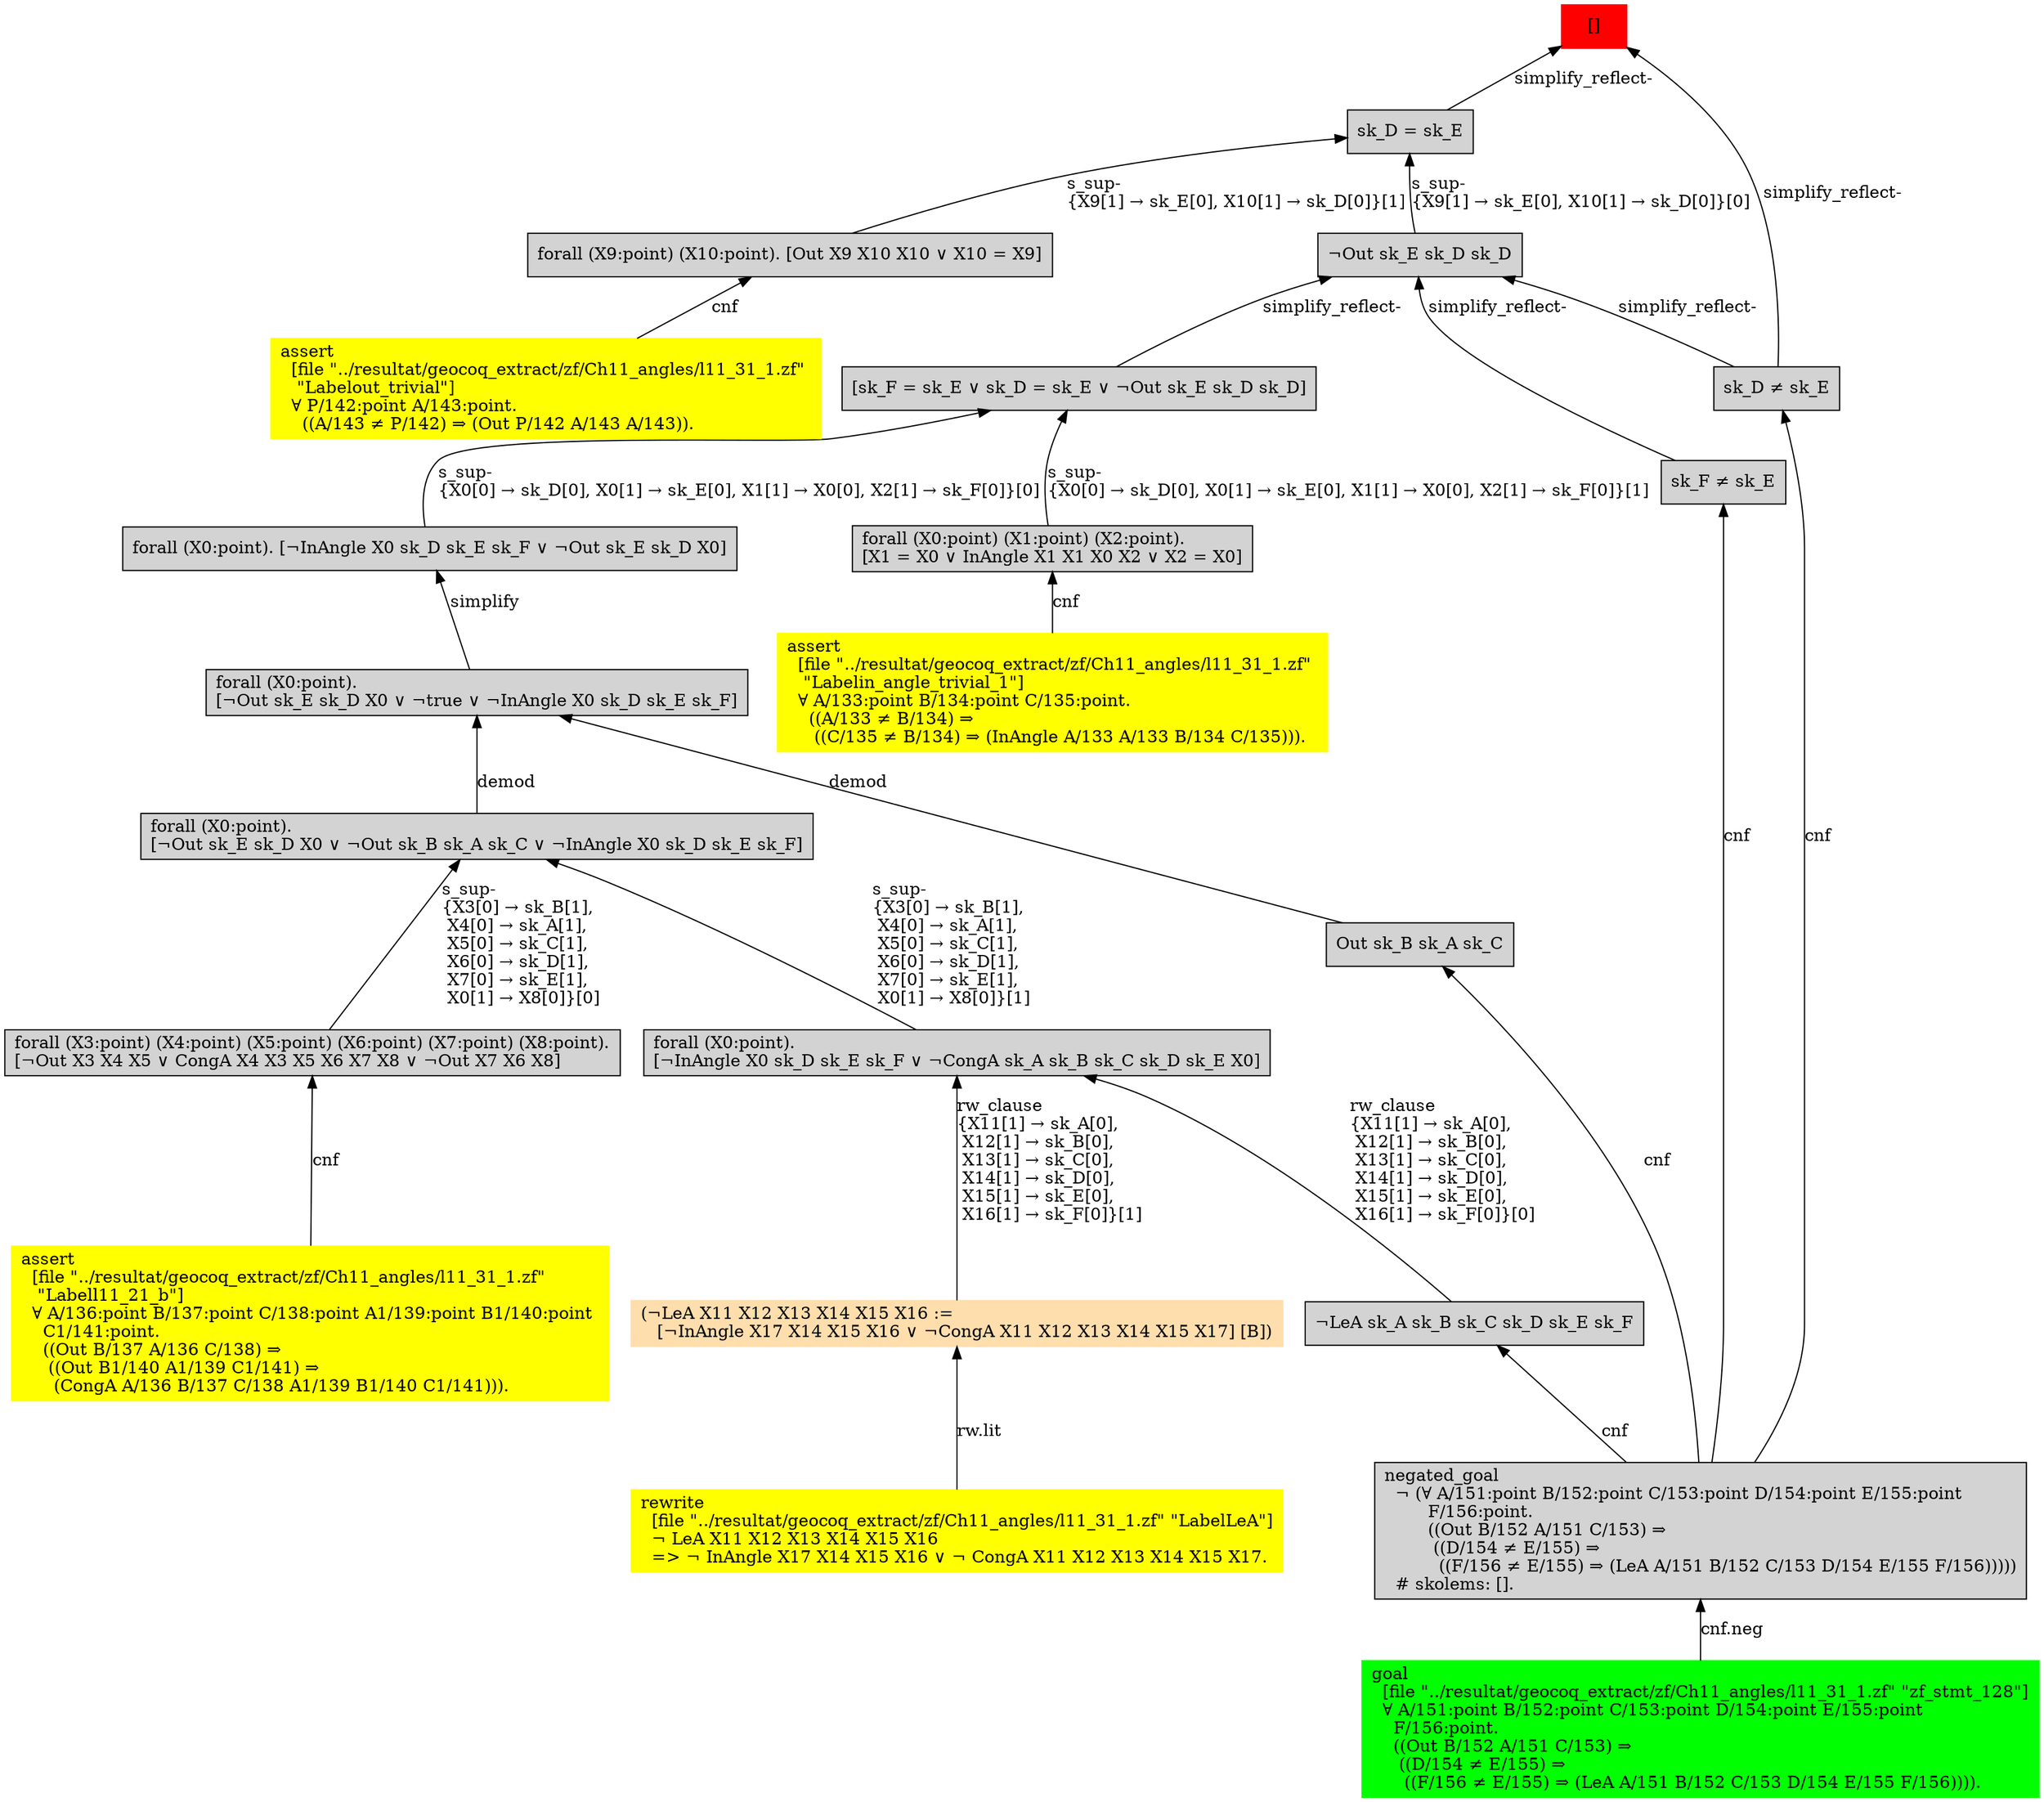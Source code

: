 digraph "unsat_graph" {
  vertex_0 [color=red, label="[]", shape=box, style=filled];
  vertex_0 -> vertex_1 [label="simplify_reflect-", dir="back"];
  vertex_1 [shape=box, label="sk_D ≠ sk_E\l", style=filled];
  vertex_1 -> vertex_2 [label="cnf", dir="back"];
  vertex_2 [shape=box, label="negated_goal\l  ¬ (∀ A/151:point B/152:point C/153:point D/154:point E/155:point \l        F/156:point.\l        ((Out B/152 A/151 C/153) ⇒\l         ((D/154 ≠ E/155) ⇒\l          ((F/156 ≠ E/155) ⇒ (LeA A/151 B/152 C/153 D/154 E/155 F/156)))))\l  # skolems: [].\l", style=filled];
  vertex_2 -> vertex_3 [label="cnf.neg", dir="back"];
  vertex_3 [color=green, shape=box, label="goal\l  [file \"../resultat/geocoq_extract/zf/Ch11_angles/l11_31_1.zf\" \"zf_stmt_128\"]\l  ∀ A/151:point B/152:point C/153:point D/154:point E/155:point \l    F/156:point.\l    ((Out B/152 A/151 C/153) ⇒\l     ((D/154 ≠ E/155) ⇒\l      ((F/156 ≠ E/155) ⇒ (LeA A/151 B/152 C/153 D/154 E/155 F/156)))).\l", style=filled];
  vertex_0 -> vertex_4 [label="simplify_reflect-", dir="back"];
  vertex_4 [shape=box, label="sk_D = sk_E\l", style=filled];
  vertex_4 -> vertex_5 [label="s_sup-\l\{X9[1] → sk_E[0], X10[1] → sk_D[0]\}[0]\l", dir="back"];
  vertex_5 [shape=box, label="¬Out sk_E sk_D sk_D\l", style=filled];
  vertex_5 -> vertex_6 [label="simplify_reflect-", dir="back"];
  vertex_6 [shape=box, label="sk_F ≠ sk_E\l", style=filled];
  vertex_6 -> vertex_2 [label="cnf", dir="back"];
  vertex_5 -> vertex_1 [label="simplify_reflect-", dir="back"];
  vertex_5 -> vertex_7 [label="simplify_reflect-", dir="back"];
  vertex_7 [shape=box, label="[sk_F = sk_E ∨ sk_D = sk_E ∨ ¬Out sk_E sk_D sk_D]\l", style=filled];
  vertex_7 -> vertex_8 [label="s_sup-\l\{X0[0] → sk_D[0], X0[1] → sk_E[0], X1[1] → X0[0], X2[1] → sk_F[0]\}[0]\l", dir="back"];
  vertex_8 [shape=box, label="forall (X0:point). [¬InAngle X0 sk_D sk_E sk_F ∨ ¬Out sk_E sk_D X0]\l", style=filled];
  vertex_8 -> vertex_9 [label="simplify", dir="back"];
  vertex_9 [shape=box, label="forall (X0:point).\l[¬Out sk_E sk_D X0 ∨ ¬true ∨ ¬InAngle X0 sk_D sk_E sk_F]\l", style=filled];
  vertex_9 -> vertex_10 [label="demod", dir="back"];
  vertex_10 [shape=box, label="Out sk_B sk_A sk_C\l", style=filled];
  vertex_10 -> vertex_2 [label="cnf", dir="back"];
  vertex_9 -> vertex_11 [label="demod", dir="back"];
  vertex_11 [shape=box, label="forall (X0:point).\l[¬Out sk_E sk_D X0 ∨ ¬Out sk_B sk_A sk_C ∨ ¬InAngle X0 sk_D sk_E sk_F]\l", style=filled];
  vertex_11 -> vertex_12 [label="s_sup-\l\{X3[0] → sk_B[1], \l X4[0] → sk_A[1], \l X5[0] → sk_C[1], \l X6[0] → sk_D[1], \l X7[0] → sk_E[1], \l X0[1] → X8[0]\}[1]\l", dir="back"];
  vertex_12 [shape=box, label="forall (X0:point).\l[¬InAngle X0 sk_D sk_E sk_F ∨ ¬CongA sk_A sk_B sk_C sk_D sk_E X0]\l", style=filled];
  vertex_12 -> vertex_13 [label="rw_clause\l\{X11[1] → sk_A[0], \l X12[1] → sk_B[0], \l X13[1] → sk_C[0], \l X14[1] → sk_D[0], \l X15[1] → sk_E[0], \l X16[1] → sk_F[0]\}[1]\l", dir="back"];
  vertex_13 [color=navajowhite, shape=box, label="(¬LeA X11 X12 X13 X14 X15 X16 :=\l   [¬InAngle X17 X14 X15 X16 ∨ ¬CongA X11 X12 X13 X14 X15 X17] [B])\l", style=filled];
  vertex_13 -> vertex_14 [label="rw.lit", dir="back"];
  vertex_14 [color=yellow, shape=box, label="rewrite\l  [file \"../resultat/geocoq_extract/zf/Ch11_angles/l11_31_1.zf\" \"LabelLeA\"]\l  ¬ LeA X11 X12 X13 X14 X15 X16\l  =\> ¬ InAngle X17 X14 X15 X16 ∨ ¬ CongA X11 X12 X13 X14 X15 X17.\l", style=filled];
  vertex_12 -> vertex_15 [label="rw_clause\l\{X11[1] → sk_A[0], \l X12[1] → sk_B[0], \l X13[1] → sk_C[0], \l X14[1] → sk_D[0], \l X15[1] → sk_E[0], \l X16[1] → sk_F[0]\}[0]\l", dir="back"];
  vertex_15 [shape=box, label="¬LeA sk_A sk_B sk_C sk_D sk_E sk_F\l", style=filled];
  vertex_15 -> vertex_2 [label="cnf", dir="back"];
  vertex_11 -> vertex_16 [label="s_sup-\l\{X3[0] → sk_B[1], \l X4[0] → sk_A[1], \l X5[0] → sk_C[1], \l X6[0] → sk_D[1], \l X7[0] → sk_E[1], \l X0[1] → X8[0]\}[0]\l", dir="back"];
  vertex_16 [shape=box, label="forall (X3:point) (X4:point) (X5:point) (X6:point) (X7:point) (X8:point).\l[¬Out X3 X4 X5 ∨ CongA X4 X3 X5 X6 X7 X8 ∨ ¬Out X7 X6 X8]\l", style=filled];
  vertex_16 -> vertex_17 [label="cnf", dir="back"];
  vertex_17 [color=yellow, shape=box, label="assert\l  [file \"../resultat/geocoq_extract/zf/Ch11_angles/l11_31_1.zf\" \l   \"Labell11_21_b\"]\l  ∀ A/136:point B/137:point C/138:point A1/139:point B1/140:point \l    C1/141:point.\l    ((Out B/137 A/136 C/138) ⇒\l     ((Out B1/140 A1/139 C1/141) ⇒\l      (CongA A/136 B/137 C/138 A1/139 B1/140 C1/141))).\l", style=filled];
  vertex_7 -> vertex_18 [label="s_sup-\l\{X0[0] → sk_D[0], X0[1] → sk_E[0], X1[1] → X0[0], X2[1] → sk_F[0]\}[1]\l", dir="back"];
  vertex_18 [shape=box, label="forall (X0:point) (X1:point) (X2:point).\l[X1 = X0 ∨ InAngle X1 X1 X0 X2 ∨ X2 = X0]\l", style=filled];
  vertex_18 -> vertex_19 [label="cnf", dir="back"];
  vertex_19 [color=yellow, shape=box, label="assert\l  [file \"../resultat/geocoq_extract/zf/Ch11_angles/l11_31_1.zf\" \l   \"Labelin_angle_trivial_1\"]\l  ∀ A/133:point B/134:point C/135:point.\l    ((A/133 ≠ B/134) ⇒\l     ((C/135 ≠ B/134) ⇒ (InAngle A/133 A/133 B/134 C/135))).\l", style=filled];
  vertex_4 -> vertex_20 [label="s_sup-\l\{X9[1] → sk_E[0], X10[1] → sk_D[0]\}[1]\l", dir="back"];
  vertex_20 [shape=box, label="forall (X9:point) (X10:point). [Out X9 X10 X10 ∨ X10 = X9]\l", style=filled];
  vertex_20 -> vertex_21 [label="cnf", dir="back"];
  vertex_21 [color=yellow, shape=box, label="assert\l  [file \"../resultat/geocoq_extract/zf/Ch11_angles/l11_31_1.zf\" \l   \"Labelout_trivial\"]\l  ∀ P/142:point A/143:point.\l    ((A/143 ≠ P/142) ⇒ (Out P/142 A/143 A/143)).\l", style=filled];
  }


